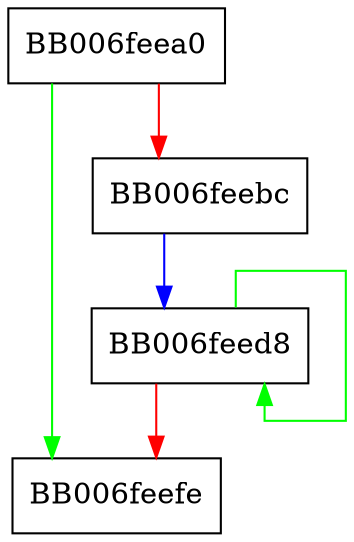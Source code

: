 digraph cipher_hw_rc2_ecb_cipher {
  node [shape="box"];
  graph [splines=ortho];
  BB006feea0 -> BB006feefe [color="green"];
  BB006feea0 -> BB006feebc [color="red"];
  BB006feebc -> BB006feed8 [color="blue"];
  BB006feed8 -> BB006feed8 [color="green"];
  BB006feed8 -> BB006feefe [color="red"];
}